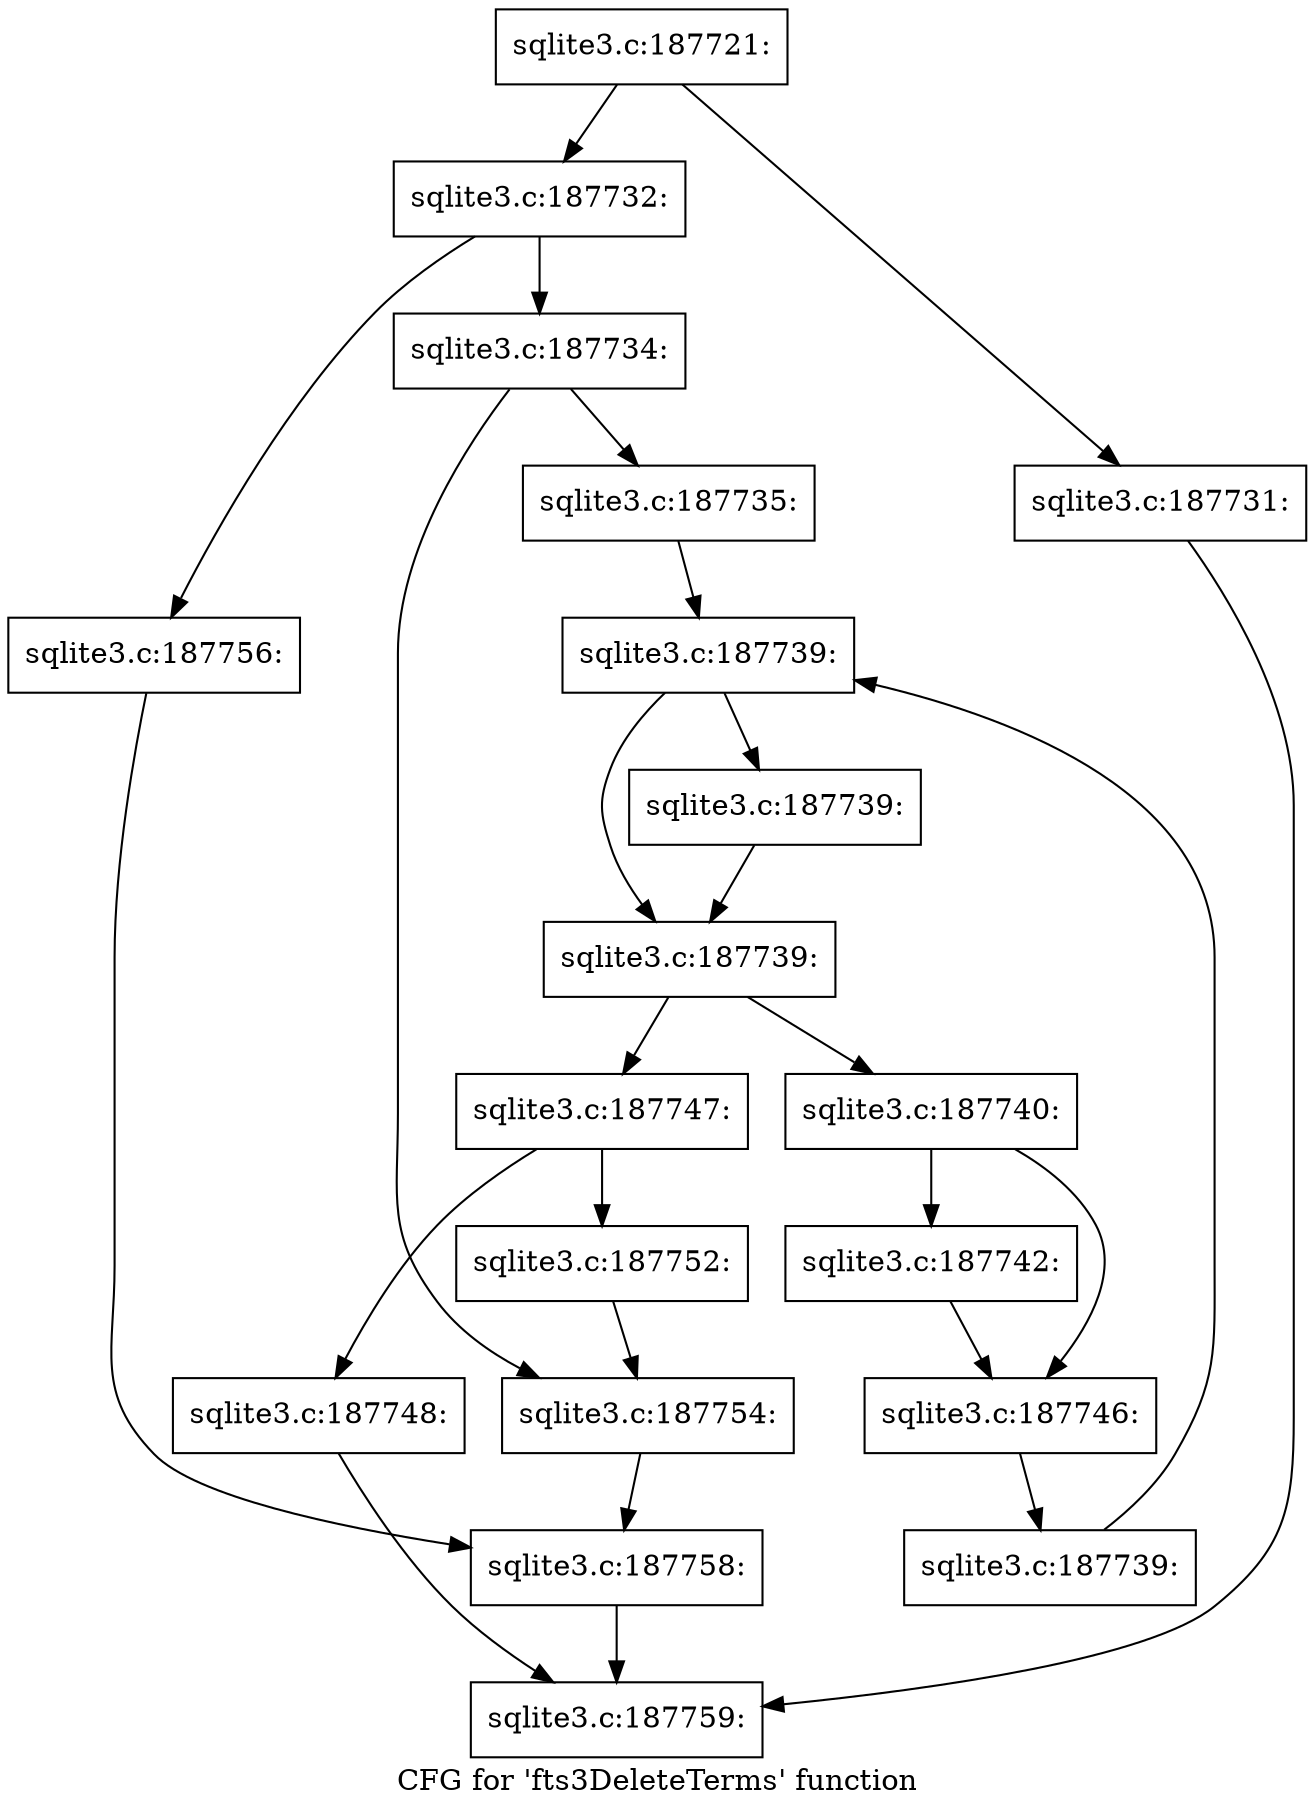 digraph "CFG for 'fts3DeleteTerms' function" {
	label="CFG for 'fts3DeleteTerms' function";

	Node0x55c0fb218720 [shape=record,label="{sqlite3.c:187721:}"];
	Node0x55c0fb218720 -> Node0x55c0fb2215d0;
	Node0x55c0fb218720 -> Node0x55c0fb221620;
	Node0x55c0fb2215d0 [shape=record,label="{sqlite3.c:187731:}"];
	Node0x55c0fb2215d0 -> Node0x55c0fb21a930;
	Node0x55c0fb221620 [shape=record,label="{sqlite3.c:187732:}"];
	Node0x55c0fb221620 -> Node0x55c0fb221e10;
	Node0x55c0fb221620 -> Node0x55c0fb221eb0;
	Node0x55c0fb221e10 [shape=record,label="{sqlite3.c:187734:}"];
	Node0x55c0fb221e10 -> Node0x55c0fb2222c0;
	Node0x55c0fb221e10 -> Node0x55c0fb222310;
	Node0x55c0fb2222c0 [shape=record,label="{sqlite3.c:187735:}"];
	Node0x55c0fb2222c0 -> Node0x55c0fb223a60;
	Node0x55c0fb223a60 [shape=record,label="{sqlite3.c:187739:}"];
	Node0x55c0fb223a60 -> Node0x55c0fb223d50;
	Node0x55c0fb223a60 -> Node0x55c0fb223d00;
	Node0x55c0fb223d50 [shape=record,label="{sqlite3.c:187739:}"];
	Node0x55c0fb223d50 -> Node0x55c0fb223d00;
	Node0x55c0fb223d00 [shape=record,label="{sqlite3.c:187739:}"];
	Node0x55c0fb223d00 -> Node0x55c0fb223c80;
	Node0x55c0fb223d00 -> Node0x55c0fb2238b0;
	Node0x55c0fb223c80 [shape=record,label="{sqlite3.c:187740:}"];
	Node0x55c0fb223c80 -> Node0x55c0fb224b60;
	Node0x55c0fb223c80 -> Node0x55c0fb224bb0;
	Node0x55c0fb224b60 [shape=record,label="{sqlite3.c:187742:}"];
	Node0x55c0fb224b60 -> Node0x55c0fb224bb0;
	Node0x55c0fb224bb0 [shape=record,label="{sqlite3.c:187746:}"];
	Node0x55c0fb224bb0 -> Node0x55c0fb223bf0;
	Node0x55c0fb223bf0 [shape=record,label="{sqlite3.c:187739:}"];
	Node0x55c0fb223bf0 -> Node0x55c0fb223a60;
	Node0x55c0fb2238b0 [shape=record,label="{sqlite3.c:187747:}"];
	Node0x55c0fb2238b0 -> Node0x55c0fb225dd0;
	Node0x55c0fb2238b0 -> Node0x55c0fb226c90;
	Node0x55c0fb225dd0 [shape=record,label="{sqlite3.c:187748:}"];
	Node0x55c0fb225dd0 -> Node0x55c0fb21a930;
	Node0x55c0fb226c90 [shape=record,label="{sqlite3.c:187752:}"];
	Node0x55c0fb226c90 -> Node0x55c0fb222310;
	Node0x55c0fb222310 [shape=record,label="{sqlite3.c:187754:}"];
	Node0x55c0fb222310 -> Node0x55c0fb221e60;
	Node0x55c0fb221eb0 [shape=record,label="{sqlite3.c:187756:}"];
	Node0x55c0fb221eb0 -> Node0x55c0fb221e60;
	Node0x55c0fb221e60 [shape=record,label="{sqlite3.c:187758:}"];
	Node0x55c0fb221e60 -> Node0x55c0fb21a930;
	Node0x55c0fb21a930 [shape=record,label="{sqlite3.c:187759:}"];
}
